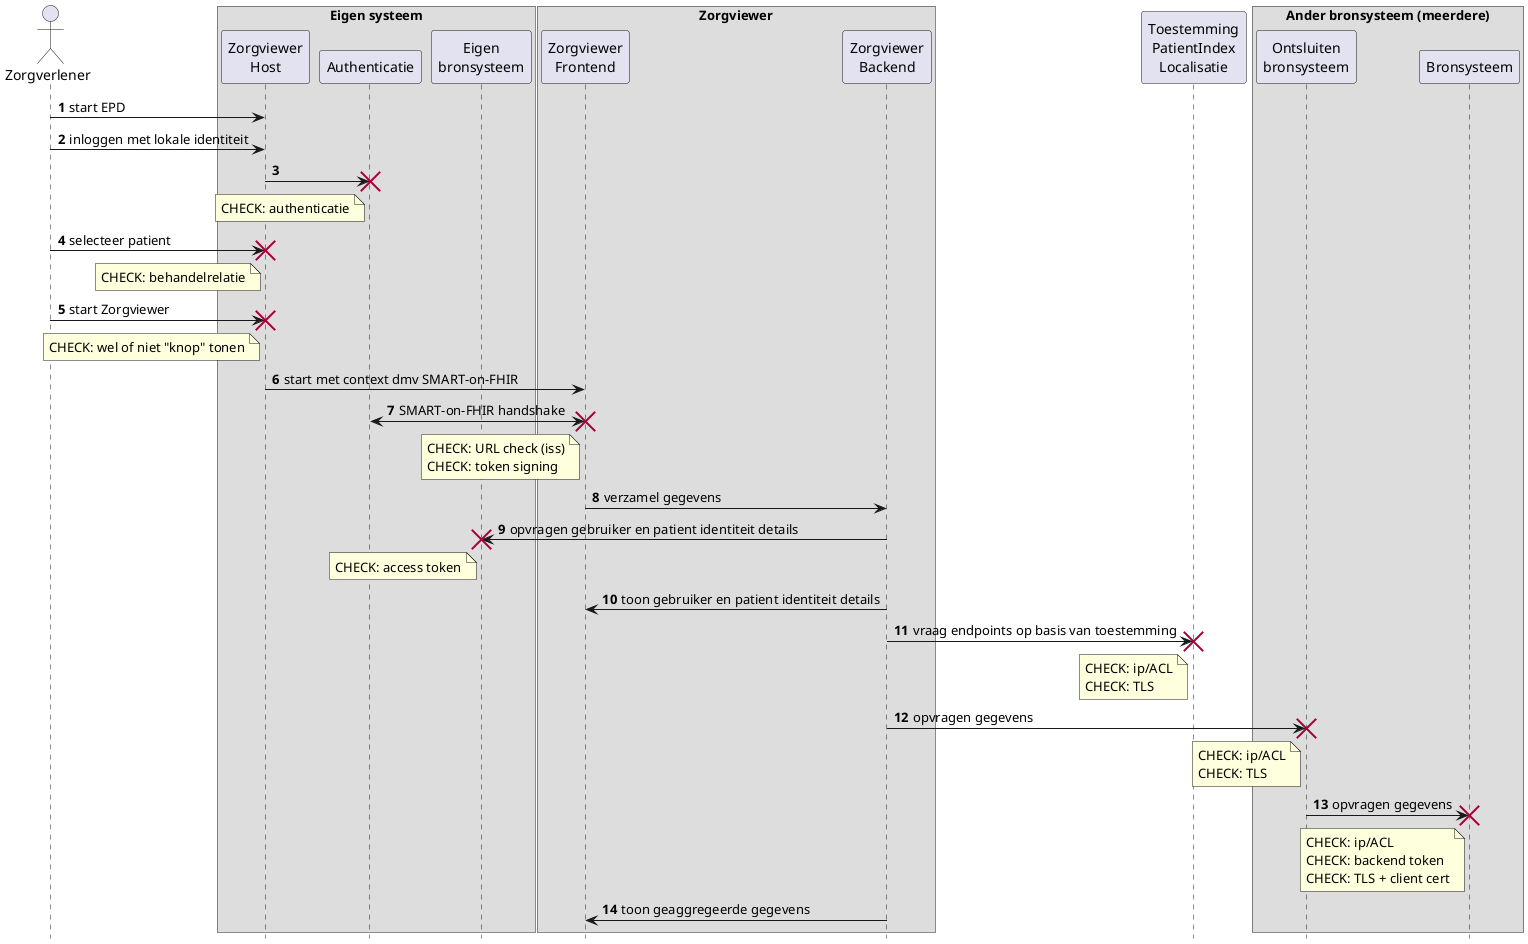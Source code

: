 @startuml
hide footbox
autonumber

actor Zorgverlener
box "Eigen systeem"
  participant "Zorgviewer\nHost" as Host
  participant Authenticatie
  participant "Eigen\nbronsysteem" as EBron
end box
box "Zorgviewer"
  participant "Zorgviewer\nFrontend" as ZVFE
  participant "Zorgviewer\nBackend" as ZVBE
end box
participant "Toestemming\nPatientIndex\nLocalisatie" as Toestemming
box "Ander bronsysteem (meerdere)"
  participant "Ontsluiten\nbronsysteem" as AOBron
  participant "Bronsysteem" as ABron
end box

Zorgverlener->Host: start EPD
Zorgverlener->Host: inloggen met lokale identiteit
Host->Authenticatie
note left Authenticatie
  CHECK: authenticatie
end note
destroy Authenticatie
Zorgverlener->Host: selecteer patient
note left Host
  CHECK: behandelrelatie
end note
destroy Host
Zorgverlener->Host: start Zorgviewer
destroy Host
note left Host
  CHECK: wel of niet "knop" tonen
end note

Host->ZVFE: start met context dmv SMART-on-FHIR
ZVFE<->Authenticatie: SMART-on-FHIR handshake
note left ZVFE
  CHECK: URL check (iss)
  CHECK: token signing
end note
destroy ZVFE
ZVFE->ZVBE: verzamel gegevens
ZVBE->EBron: opvragen gebruiker en patient identiteit details
note left EBron
  CHECK: access token
end note
destroy EBron
ZVBE->ZVFE: toon gebruiker en patient identiteit details

ZVBE->Toestemming: vraag endpoints op basis van toestemming
note left Toestemming
  CHECK: ip/ACL
  CHECK: TLS
end note
destroy Toestemming

ZVBE->AOBron: opvragen gegevens
note left AOBron
  CHECK: ip/ACL
  CHECK: TLS
end note
destroy AOBron
AOBron->ABron: opvragen gegevens
note left ABron
  CHECK: ip/ACL
  CHECK: backend token
  CHECK: TLS + client cert
end note
destroy ABron

ZVBE->ZVFE: toon geaggregeerde gegevens

@enduml